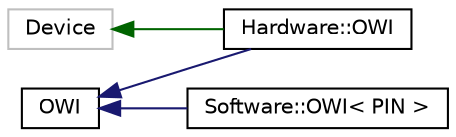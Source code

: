 digraph "Graphical Class Hierarchy"
{
  edge [fontname="Helvetica",fontsize="10",labelfontname="Helvetica",labelfontsize="10"];
  node [fontname="Helvetica",fontsize="10",shape=record];
  rankdir="LR";
  Node1 [label="OWI",height=0.2,width=0.4,color="black", fillcolor="white", style="filled",URL="$d7/d90/classOWI.html"];
  Node1 -> Node2 [dir="back",color="midnightblue",fontsize="10",style="solid",fontname="Helvetica"];
  Node2 [label="Hardware::OWI",height=0.2,width=0.4,color="black", fillcolor="white", style="filled",URL="$d3/d22/classHardware_1_1OWI.html"];
  Node1 -> Node3 [dir="back",color="midnightblue",fontsize="10",style="solid",fontname="Helvetica"];
  Node3 [label="Software::OWI\< PIN \>",height=0.2,width=0.4,color="black", fillcolor="white", style="filled",URL="$d0/de1/classSoftware_1_1OWI.html"];
  Node4 [label="Device",height=0.2,width=0.4,color="grey75", fillcolor="white", style="filled"];
  Node4 -> Node2 [dir="back",color="darkgreen",fontsize="10",style="solid",fontname="Helvetica"];
}
